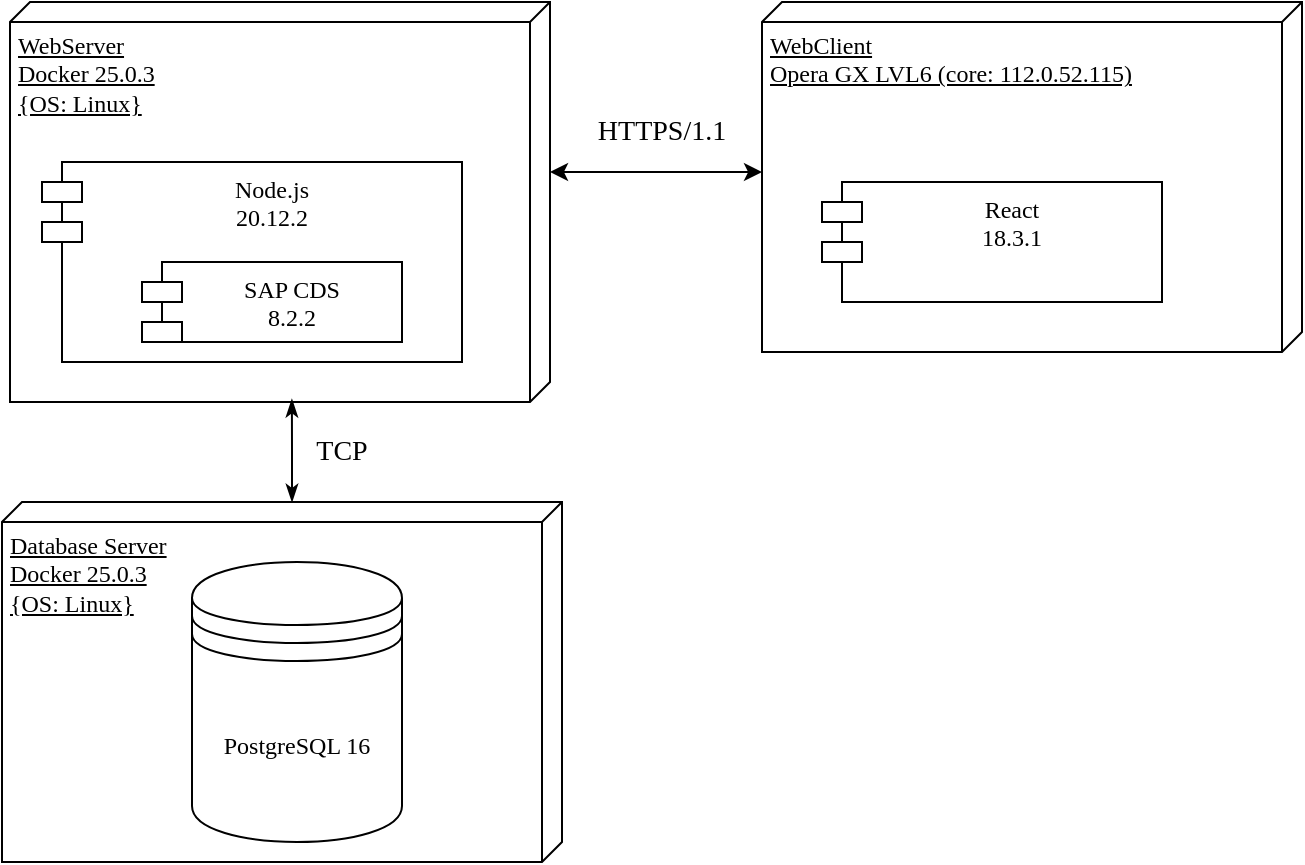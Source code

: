 <mxfile version="24.8.3">
  <diagram name="Page-1" id="-ow4DpQ6KdscyZ0m3crN">
    <mxGraphModel dx="1009" dy="581" grid="1" gridSize="10" guides="1" tooltips="1" connect="1" arrows="1" fold="1" page="1" pageScale="1" pageWidth="850" pageHeight="1100" math="0" shadow="0">
      <root>
        <mxCell id="0" />
        <mxCell id="1" parent="0" />
        <mxCell id="L2JsjosqdbN5uO_wockT-7" value="HTTPS/1.1" style="text;html=1;align=center;verticalAlign=middle;whiteSpace=wrap;rounded=0;fontFamily=Times New Roman;fontSize=14;" parent="1" vertex="1">
          <mxGeometry x="330" y="660" width="60" height="30" as="geometry" />
        </mxCell>
        <mxCell id="L2JsjosqdbN5uO_wockT-39" value="TCP" style="text;html=1;align=center;verticalAlign=middle;whiteSpace=wrap;rounded=0;fontFamily=Times New Roman;fontSize=14;" parent="1" vertex="1">
          <mxGeometry x="170" y="820" width="60" height="30" as="geometry" />
        </mxCell>
        <mxCell id="FV3gMRPloSwDk_IOS_Gm-1" value="" style="endArrow=classic;startArrow=classic;html=1;rounded=0;exitX=0;exitY=0;exitDx=85;exitDy=0;exitPerimeter=0;entryX=0.486;entryY=1;entryDx=0;entryDy=0;entryPerimeter=0;fontFamily=Times New Roman;" parent="1" source="cZodlmNFA3RMR0EMtWzO-1" target="cZodlmNFA3RMR0EMtWzO-12" edge="1">
          <mxGeometry width="50" height="50" relative="1" as="geometry">
            <mxPoint x="360" y="220" as="sourcePoint" />
            <mxPoint x="490" y="220" as="targetPoint" />
          </mxGeometry>
        </mxCell>
        <mxCell id="cZodlmNFA3RMR0EMtWzO-1" value="WebServer&lt;br&gt;Docker&amp;nbsp;25.0.3&lt;br&gt;{OS: Linux}" style="verticalAlign=top;align=left;spacingTop=8;spacingLeft=2;spacingRight=12;shape=cube;size=10;direction=south;fontStyle=4;html=1;whiteSpace=wrap;fontFamily=Times New Roman;" parent="1" vertex="1">
          <mxGeometry x="34" y="610" width="270" height="200" as="geometry" />
        </mxCell>
        <mxCell id="cZodlmNFA3RMR0EMtWzO-4" value="Node.js&lt;br&gt;20.12.2" style="shape=module;align=left;spacingLeft=20;align=center;verticalAlign=top;whiteSpace=wrap;html=1;fontFamily=Times New Roman;" parent="1" vertex="1">
          <mxGeometry x="50" y="690" width="210" height="100" as="geometry" />
        </mxCell>
        <mxCell id="cZodlmNFA3RMR0EMtWzO-6" value="Database Server&lt;br&gt;Docker 25.0.3&lt;br&gt;{OS: Linux}" style="verticalAlign=top;align=left;spacingTop=8;spacingLeft=2;spacingRight=12;shape=cube;size=10;direction=south;fontStyle=4;html=1;whiteSpace=wrap;fontFamily=Times New Roman;" parent="1" vertex="1">
          <mxGeometry x="30" y="860" width="280" height="180" as="geometry" />
        </mxCell>
        <mxCell id="cZodlmNFA3RMR0EMtWzO-11" style="edgeStyle=orthogonalEdgeStyle;rounded=0;orthogonalLoop=1;jettySize=auto;html=1;exitX=0;exitY=0;exitDx=0;exitDy=135;exitPerimeter=0;entryX=0.993;entryY=0.478;entryDx=0;entryDy=0;entryPerimeter=0;endArrow=classicThin;endFill=1;startArrow=classicThin;startFill=1;fontFamily=Times New Roman;" parent="1" source="cZodlmNFA3RMR0EMtWzO-6" target="cZodlmNFA3RMR0EMtWzO-1" edge="1">
          <mxGeometry relative="1" as="geometry" />
        </mxCell>
        <mxCell id="cZodlmNFA3RMR0EMtWzO-12" value="WebClient&lt;br&gt;Opera GX&amp;nbsp;LVL6 (core: 112.0.52.115)" style="verticalAlign=top;align=left;spacingTop=8;spacingLeft=2;spacingRight=12;shape=cube;size=10;direction=south;fontStyle=4;html=1;whiteSpace=wrap;fontFamily=Times New Roman;" parent="1" vertex="1">
          <mxGeometry x="410" y="610" width="270" height="175" as="geometry" />
        </mxCell>
        <mxCell id="cZodlmNFA3RMR0EMtWzO-14" value="React&lt;br&gt;18.3.1" style="shape=module;align=left;spacingLeft=20;align=center;verticalAlign=top;whiteSpace=wrap;html=1;fontFamily=Times New Roman;" parent="1" vertex="1">
          <mxGeometry x="440" y="700" width="170" height="60" as="geometry" />
        </mxCell>
        <mxCell id="ZPZO2M67GNvsnccpbVbs-1" value="SAP CDS&lt;br&gt;8.2.2" style="shape=module;align=left;spacingLeft=20;align=center;verticalAlign=top;whiteSpace=wrap;html=1;fontFamily=Times New Roman;" parent="1" vertex="1">
          <mxGeometry x="100" y="740" width="130" height="40" as="geometry" />
        </mxCell>
        <mxCell id="fgImE45YGMw7FuMPczmh-1" value="&lt;font face=&quot;Times New Roman&quot;&gt;PostgreSQL 16&lt;/font&gt;" style="shape=datastore;whiteSpace=wrap;html=1;" vertex="1" parent="1">
          <mxGeometry x="125" y="890" width="105" height="140" as="geometry" />
        </mxCell>
      </root>
    </mxGraphModel>
  </diagram>
</mxfile>
